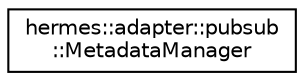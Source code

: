 digraph "Graphical Class Hierarchy"
{
 // LATEX_PDF_SIZE
  edge [fontname="Helvetica",fontsize="10",labelfontname="Helvetica",labelfontsize="10"];
  node [fontname="Helvetica",fontsize="10",shape=record];
  rankdir="LR";
  Node0 [label="hermes::adapter::pubsub\l::MetadataManager",height=0.2,width=0.4,color="black", fillcolor="white", style="filled",URL="$classhermes_1_1adapter_1_1pubsub_1_1_metadata_manager.html",tooltip=" "];
}
